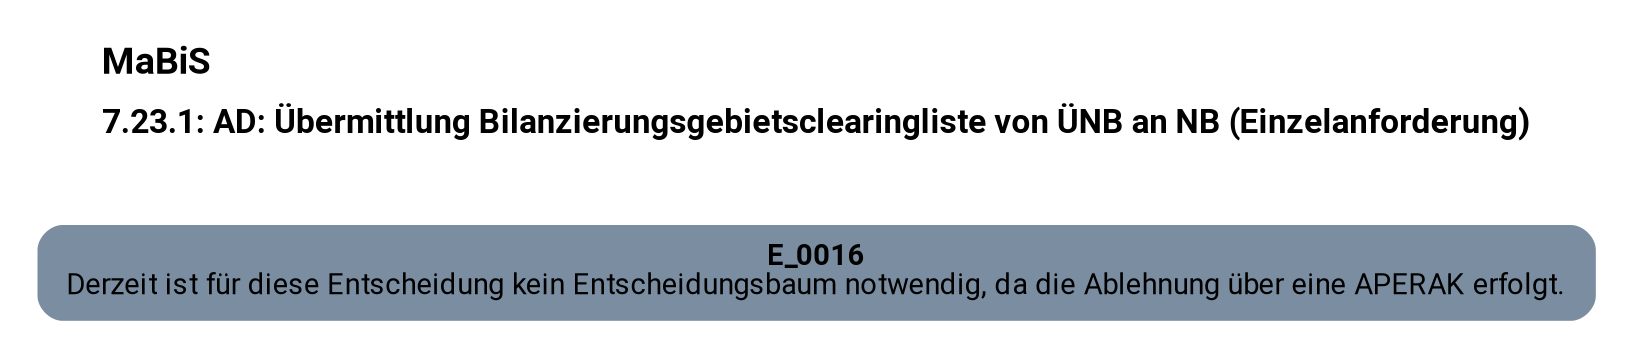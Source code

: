 digraph D {
    labelloc="t";
    label=<<B><FONT POINT-SIZE="18">MaBiS</FONT></B><BR align="left"/><BR/><B><FONT POINT-SIZE="16">7.23.1: AD: Übermittlung Bilanzierungsgebietsclearingliste von ÜNB an NB (Einzelanforderung)</FONT></B><BR align="left"/><BR/><BR/><BR/>>;
    ratio="compress";
    concentrate=true;
    pack=true;
    rankdir=TB;
    packmode="array";
    size="20,20";
    fontsize=12;
    pad=0.25;
    "Empty" [margin="0.2,0.12", shape=box, style="filled,rounded", penwidth=0.0, fillcolor="#7a8da1", label=<<B>E_0016</B><BR align="center"/><FONT>Derzeit ist für diese Entscheidung kein Entscheidungsbaum notwendig, da die Ablehnung über eine APERAK erfolgt.</FONT><BR align="center"/>>, fontname="Roboto, sans-serif"];


    bgcolor="transparent";
fontname="Roboto, sans-serif";
}